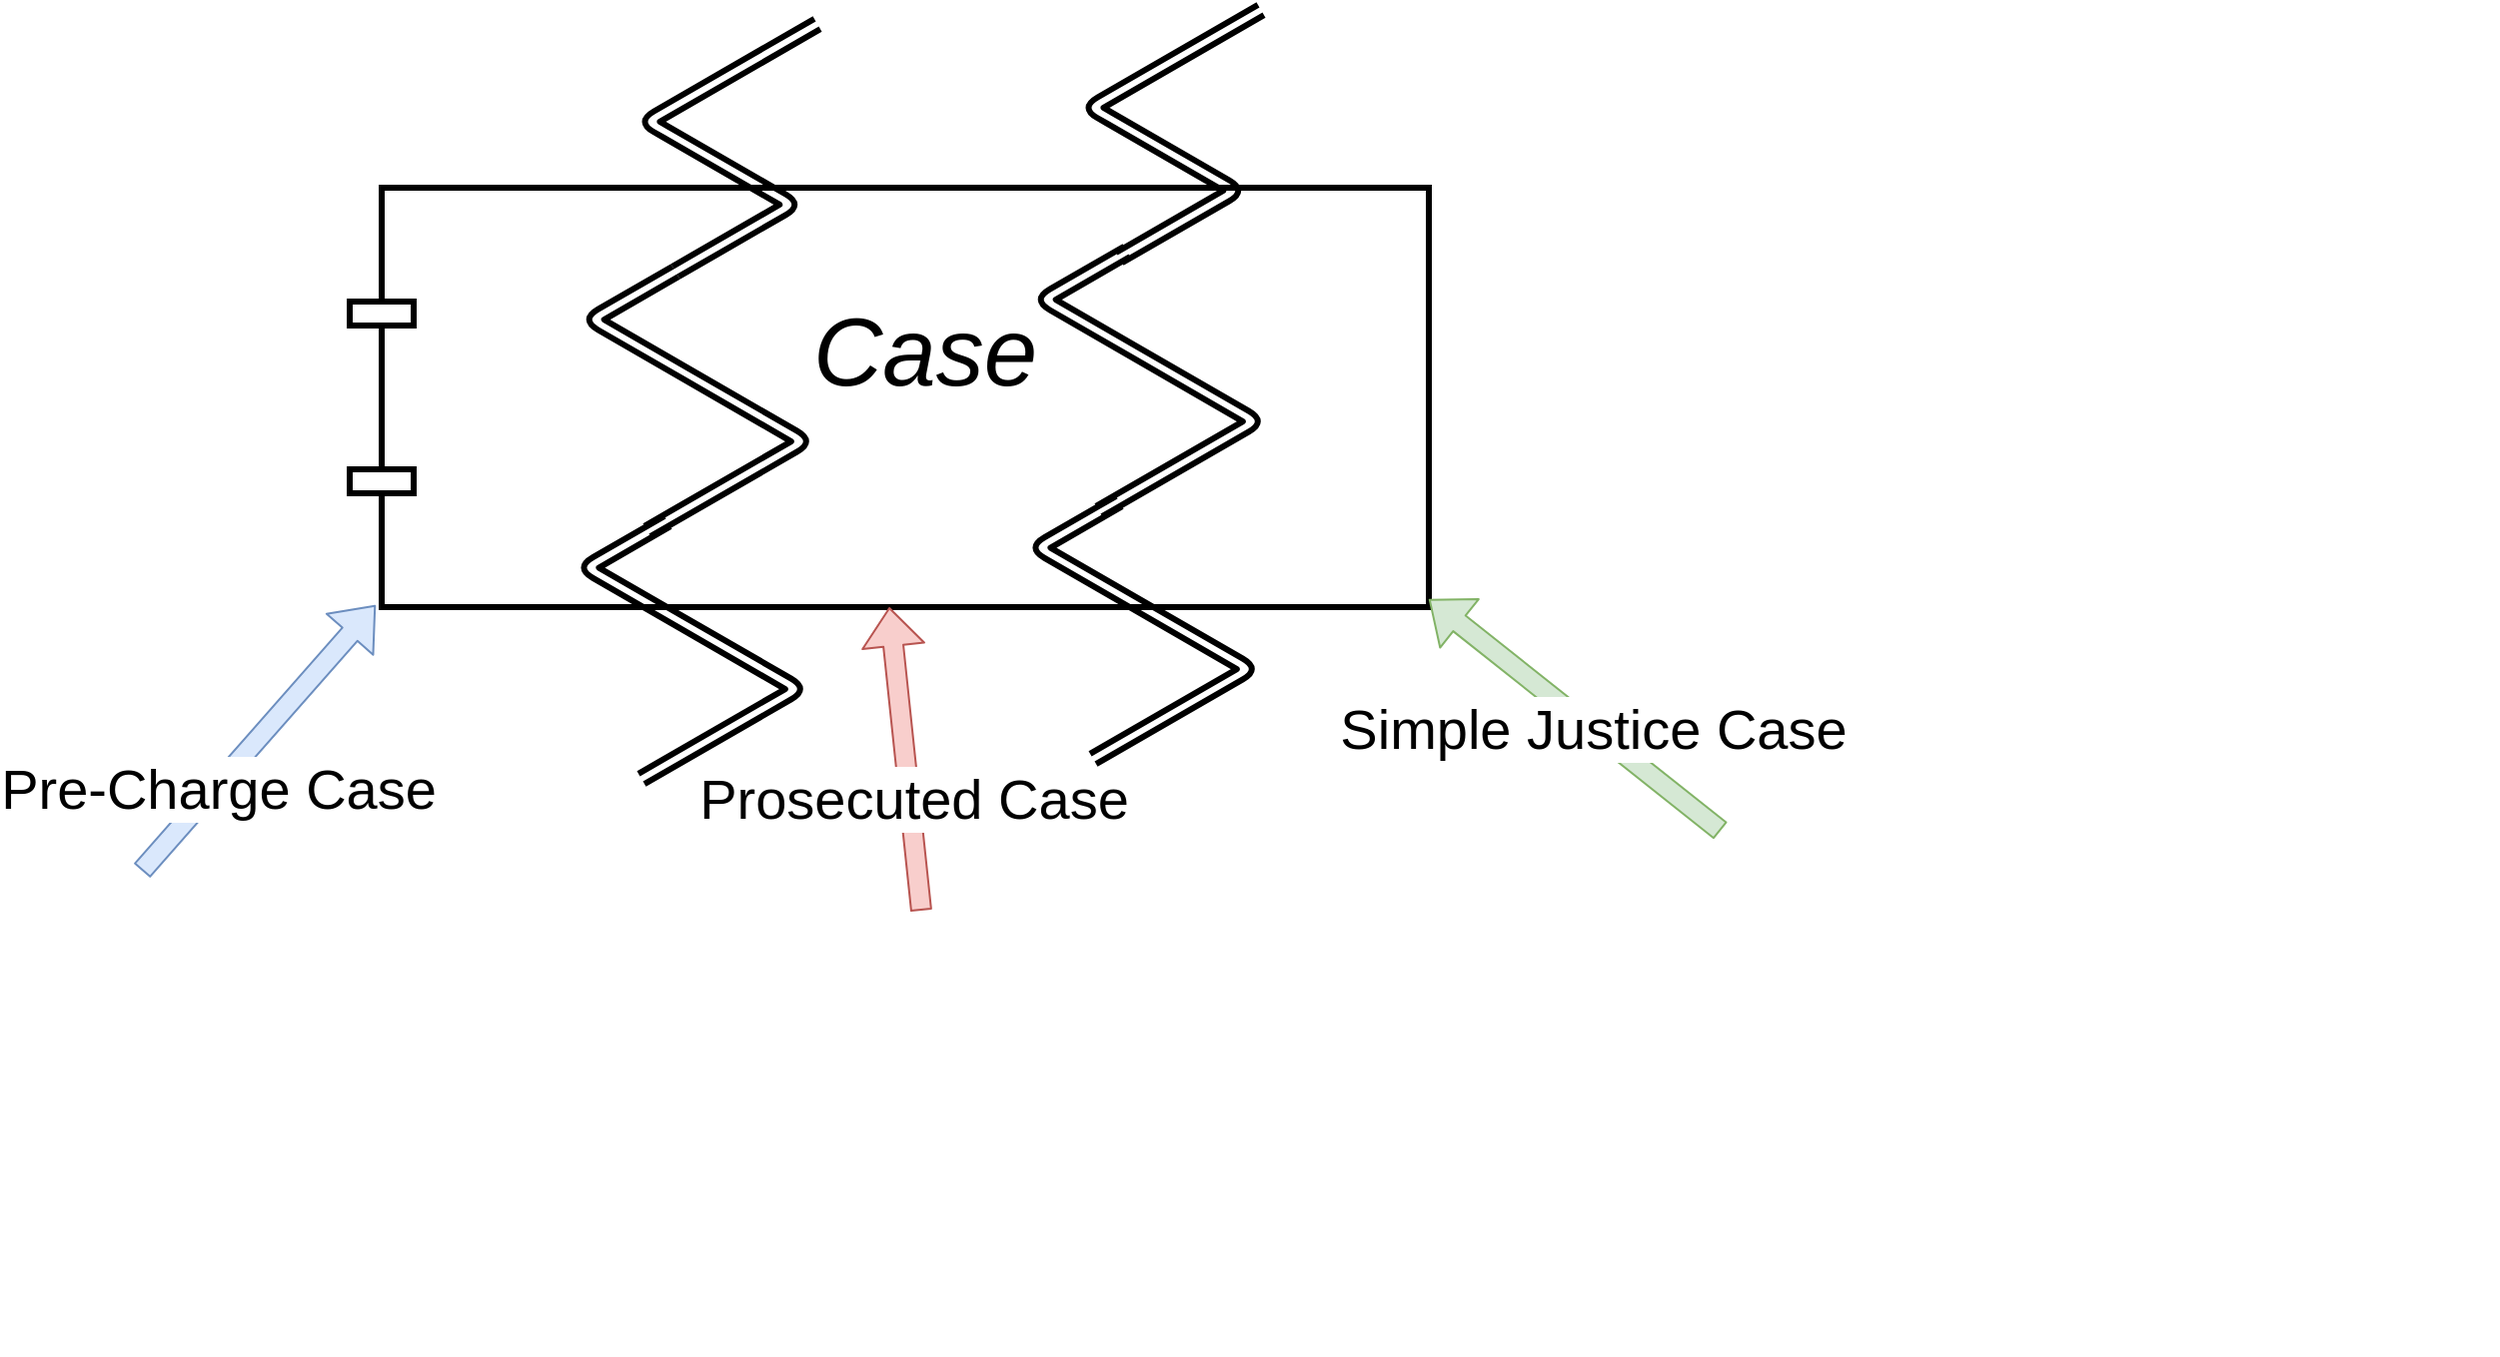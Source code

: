 <mxfile version="10.6.7" type="github"><diagram id="H_Q7ApLyEOjMmZ_94Vuf" name="Page-1"><mxGraphModel dx="918" dy="541" grid="1" gridSize="10" guides="1" tooltips="1" connect="1" arrows="1" fold="1" page="1" pageScale="1" pageWidth="3300" pageHeight="4681" math="0" shadow="0"><root><mxCell id="0"/><mxCell id="1" parent="0"/><mxCell id="lGy4N3CE8YAD-odLmKQ1-24" value="Case&#10;" style="shape=component;align=center;spacingLeft=36;fontSize=48;fontStyle=2;strokeWidth=3;" parent="1" vertex="1"><mxGeometry x="394" y="208" width="540" height="210" as="geometry"/></mxCell><mxCell id="lGy4N3CE8YAD-odLmKQ1-16" value="" style="group" parent="1" vertex="1" connectable="0"><mxGeometry x="1440" y="290" width="28.5" height="502" as="geometry"/></mxCell><mxCell id="lGy4N3CE8YAD-odLmKQ1-8" value="" style="group;rotation=5;container=1;" parent="1" vertex="1" connectable="0"><mxGeometry x="530" y="180" width="28.5" height="502" as="geometry"/></mxCell><mxCell id="lGy4N3CE8YAD-odLmKQ1-9" value="" style="shape=link;html=1;strokeWidth=3;edgeStyle=isometricEdgeStyle;width=4;" parent="lGy4N3CE8YAD-odLmKQ1-8" edge="1"><mxGeometry width="50" height="50" relative="1" as="geometry"><mxPoint x="27" y="70" as="sourcePoint"/><mxPoint x="98" y="-54" as="targetPoint"/><Array as="points"><mxPoint x="22"/></Array></mxGeometry></mxCell><mxCell id="lGy4N3CE8YAD-odLmKQ1-10" value="" style="shape=link;html=1;strokeWidth=3;edgeStyle=isometricEdgeStyle;width=4;" parent="lGy4N3CE8YAD-odLmKQ1-8" edge="1"><mxGeometry width="50" height="50" relative="1" as="geometry"><mxPoint x="13" y="200" as="sourcePoint"/><mxPoint x="27" y="70" as="targetPoint"/><Array as="points"><mxPoint x="32" y="121"/></Array></mxGeometry></mxCell><mxCell id="lGy4N3CE8YAD-odLmKQ1-11" value="" style="shape=link;html=1;strokeWidth=3;edgeStyle=isometricEdgeStyle;width=4;" parent="lGy4N3CE8YAD-odLmKQ1-8" edge="1"><mxGeometry width="50" height="50" relative="1" as="geometry"><mxPoint x="10" y="324" as="sourcePoint"/><mxPoint x="23" y="195" as="targetPoint"/><Array as="points"><mxPoint x="29" y="245"/></Array></mxGeometry></mxCell><mxCell id="lGy4N3CE8YAD-odLmKQ1-27" value="" style="group;rotation=5;container=1;" parent="1" vertex="1" connectable="0"><mxGeometry x="756" y="170" width="28.5" height="502" as="geometry"/></mxCell><mxCell id="lGy4N3CE8YAD-odLmKQ1-28" value="" style="shape=link;html=1;strokeWidth=3;edgeStyle=isometricEdgeStyle;width=4;" parent="lGy4N3CE8YAD-odLmKQ1-27" edge="1"><mxGeometry width="50" height="50" relative="1" as="geometry"><mxPoint x="23" y="73" as="sourcePoint"/><mxPoint x="94" y="-51" as="targetPoint"/><Array as="points"><mxPoint x="18" y="3"/></Array></mxGeometry></mxCell><mxCell id="lGy4N3CE8YAD-odLmKQ1-29" value="" style="shape=link;html=1;strokeWidth=3;edgeStyle=isometricEdgeStyle;width=4;" parent="lGy4N3CE8YAD-odLmKQ1-27" edge="1"><mxGeometry width="50" height="50" relative="1" as="geometry"><mxPoint x="13" y="200" as="sourcePoint"/><mxPoint x="27" y="70" as="targetPoint"/><Array as="points"><mxPoint x="32" y="121"/></Array></mxGeometry></mxCell><mxCell id="lGy4N3CE8YAD-odLmKQ1-30" value="" style="shape=link;html=1;strokeWidth=3;edgeStyle=isometricEdgeStyle;width=4;" parent="lGy4N3CE8YAD-odLmKQ1-27" edge="1"><mxGeometry width="50" height="50" relative="1" as="geometry"><mxPoint x="10" y="324" as="sourcePoint"/><mxPoint x="23" y="195" as="targetPoint"/><Array as="points"><mxPoint x="29" y="245"/></Array></mxGeometry></mxCell><mxCell id="M5MTZSZWrswUST0N96EB-3" value="" style="shape=flexArrow;endArrow=classic;html=1;entryX=0.024;entryY=0.995;entryDx=0;entryDy=0;entryPerimeter=0;fillColor=#dae8fc;strokeColor=#6c8ebf;" edge="1" parent="1" target="lGy4N3CE8YAD-odLmKQ1-24"><mxGeometry width="50" height="50" relative="1" as="geometry"><mxPoint x="290" y="550" as="sourcePoint"/><mxPoint x="380" y="460" as="targetPoint"/></mxGeometry></mxCell><mxCell id="M5MTZSZWrswUST0N96EB-6" value="Pre-Charge Case" style="text;html=1;resizable=0;points=[];align=center;verticalAlign=middle;labelBackgroundColor=#ffffff;fontSize=28;" vertex="1" connectable="0" parent="M5MTZSZWrswUST0N96EB-3"><mxGeometry x="-0.354" y="-2" relative="1" as="geometry"><mxPoint x="-1" as="offset"/></mxGeometry></mxCell><mxCell id="M5MTZSZWrswUST0N96EB-4" value="" style="shape=flexArrow;endArrow=classic;html=1;entryX=0.5;entryY=1;entryDx=0;entryDy=0;fillColor=#f8cecc;strokeColor=#b85450;" edge="1" parent="1" target="lGy4N3CE8YAD-odLmKQ1-24"><mxGeometry width="50" height="50" relative="1" as="geometry"><mxPoint x="680" y="570" as="sourcePoint"/><mxPoint x="650" y="430" as="targetPoint"/></mxGeometry></mxCell><mxCell id="M5MTZSZWrswUST0N96EB-7" value="Prosecuted Case" style="text;html=1;resizable=0;points=[];align=center;verticalAlign=middle;labelBackgroundColor=#ffffff;fontSize=28;" vertex="1" connectable="0" parent="M5MTZSZWrswUST0N96EB-4"><mxGeometry x="-0.269" y="-2" relative="1" as="geometry"><mxPoint as="offset"/></mxGeometry></mxCell><mxCell id="M5MTZSZWrswUST0N96EB-5" value="" style="shape=flexArrow;endArrow=classic;html=1;entryX=1;entryY=0.981;entryDx=0;entryDy=0;entryPerimeter=0;fillColor=#d5e8d4;strokeColor=#82b366;" edge="1" parent="1" target="lGy4N3CE8YAD-odLmKQ1-24"><mxGeometry width="50" height="50" relative="1" as="geometry"><mxPoint x="1080" y="530" as="sourcePoint"/><mxPoint x="680" y="431" as="targetPoint"/></mxGeometry></mxCell><mxCell id="M5MTZSZWrswUST0N96EB-8" value="&lt;font style=&quot;font-size: 28px&quot;&gt;Simple Justice Case&lt;/font&gt;" style="text;html=1;resizable=0;points=[];align=center;verticalAlign=middle;labelBackgroundColor=#ffffff;" vertex="1" connectable="0" parent="M5MTZSZWrswUST0N96EB-5"><mxGeometry x="-0.119" relative="1" as="geometry"><mxPoint as="offset"/></mxGeometry></mxCell></root></mxGraphModel></diagram></mxfile>